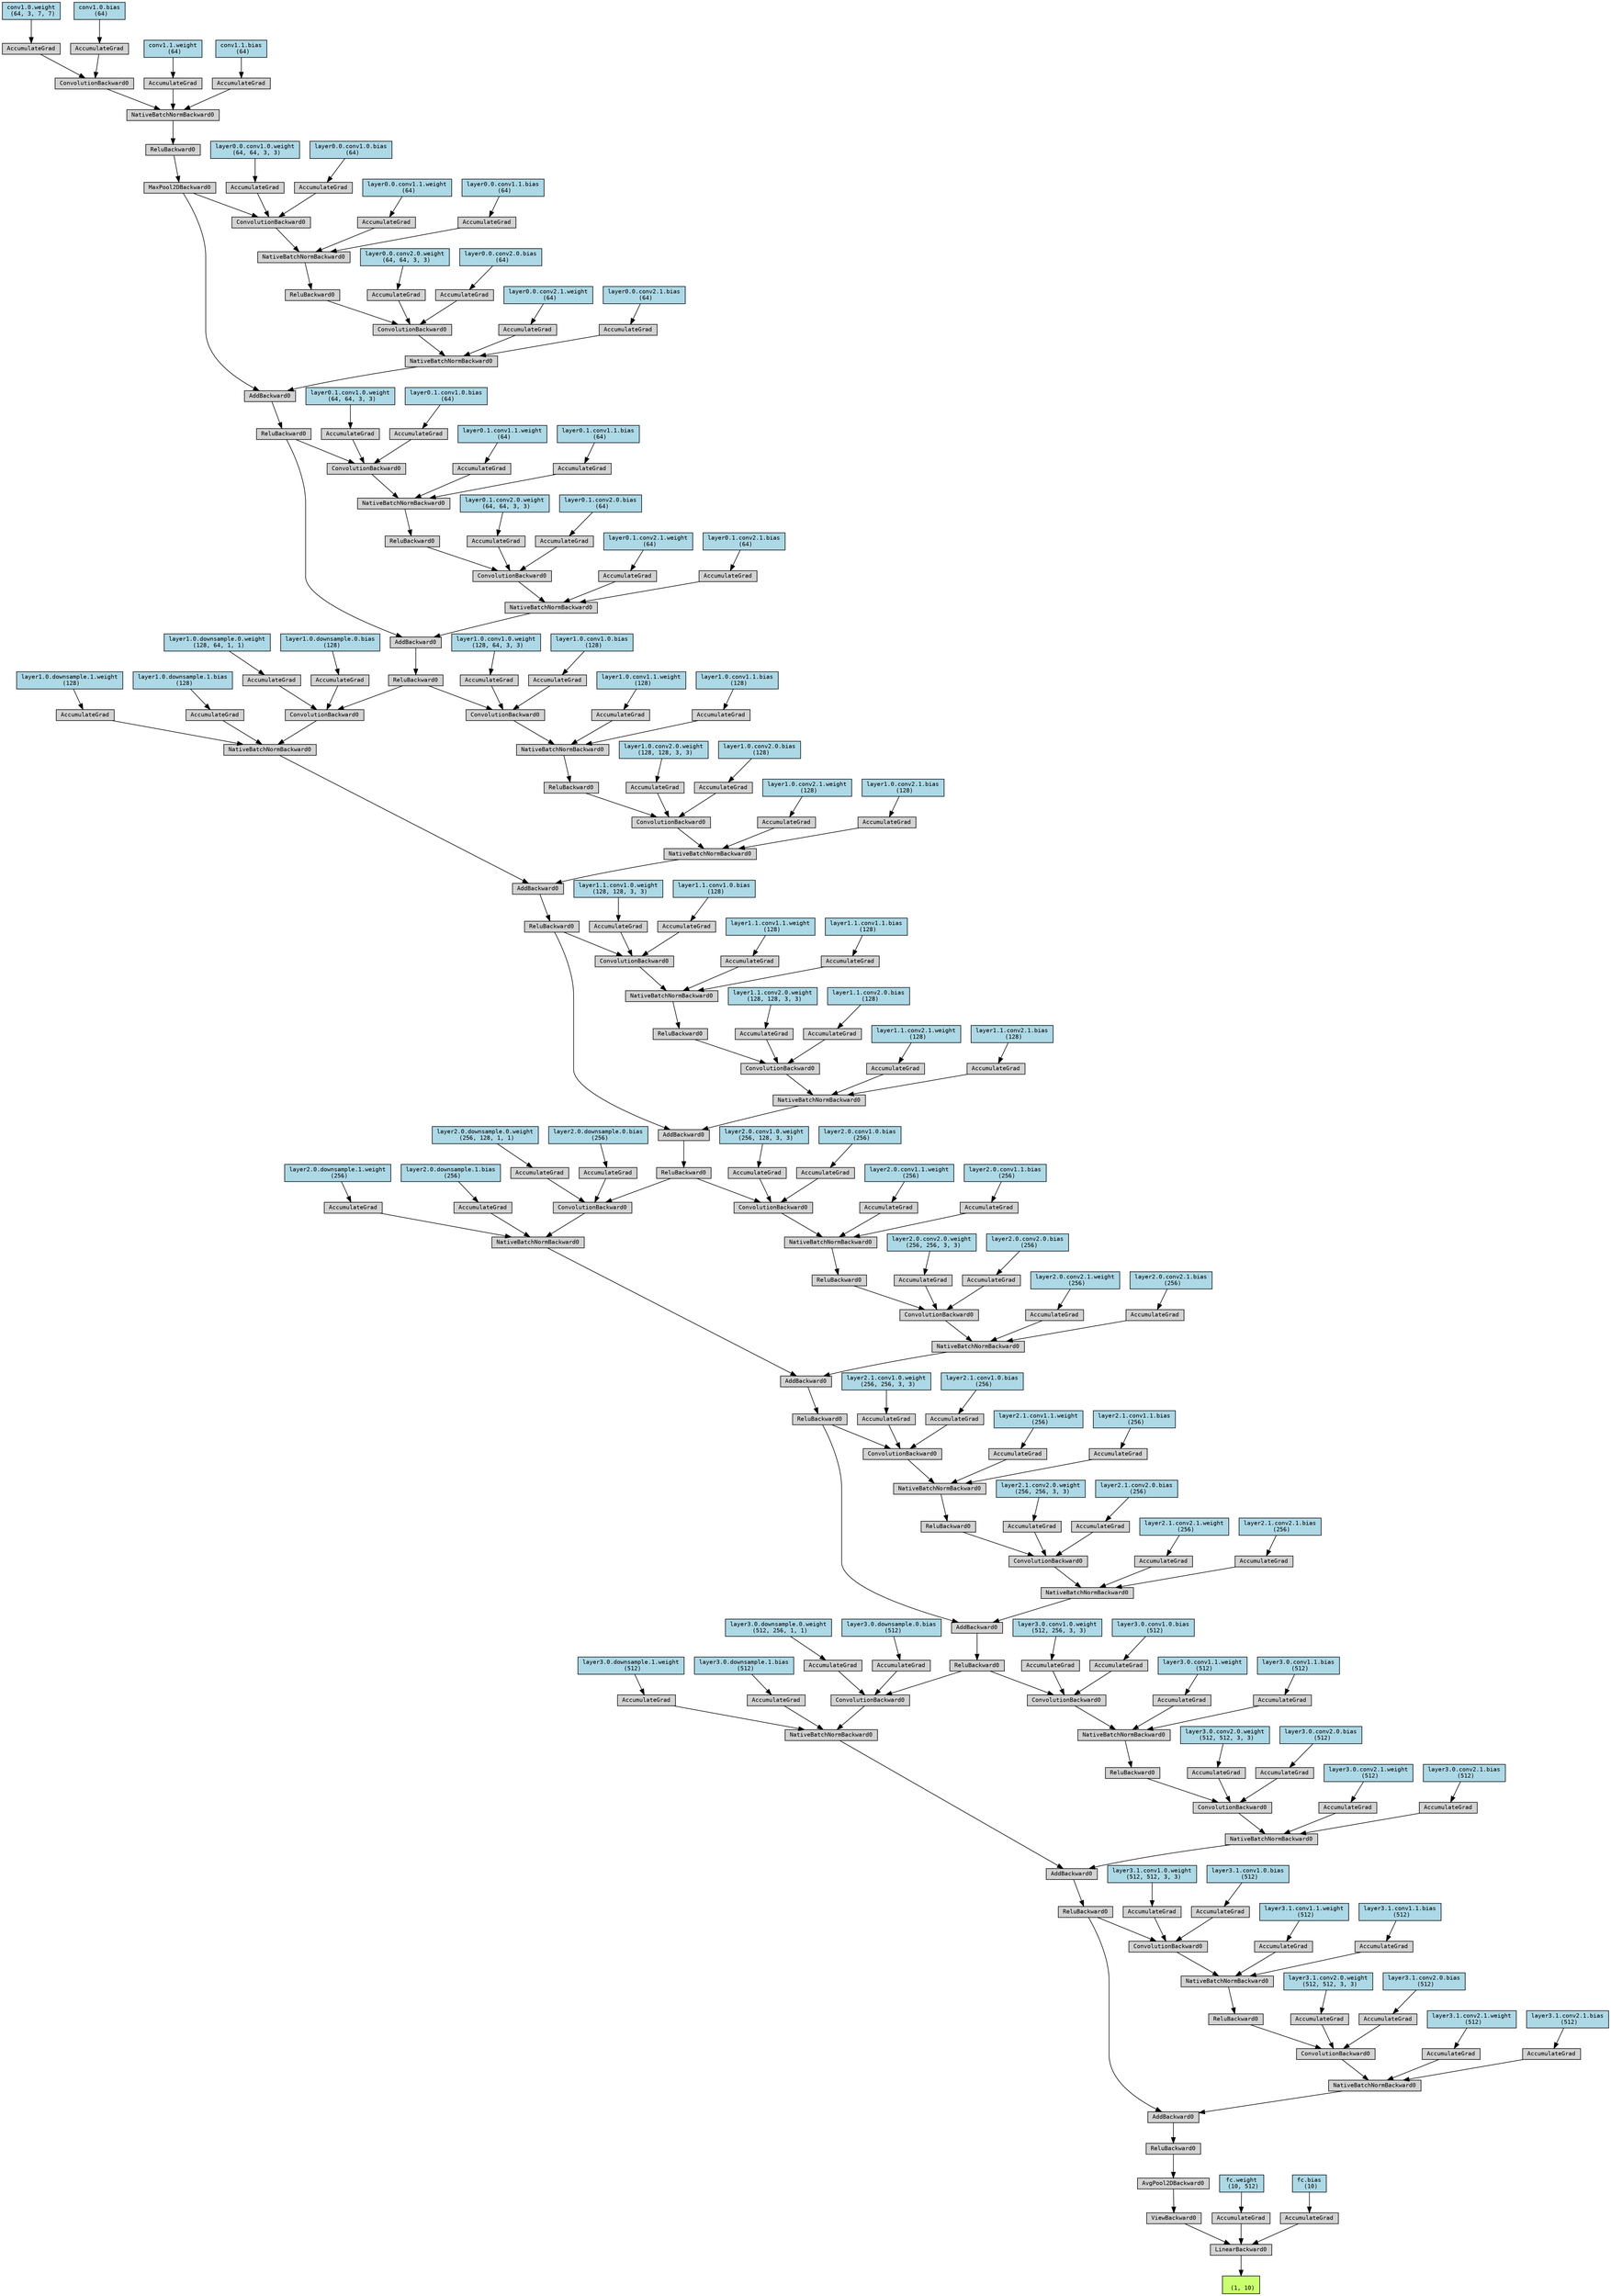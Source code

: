 digraph {
	graph [size="71.25,71.25"]
	node [align=left fontname=monospace fontsize=10 height=0.2 ranksep=0.1 shape=box style=filled]
	7682104736 [label="
 (1, 10)" fillcolor=darkolivegreen1]
	7832815024 [label=LinearBackward0]
	7832815072 -> 7832815024
	7832815072 [label=ViewBackward0]
	7832814064 -> 7832815072
	7832814064 [label=AvgPool2DBackward0]
	7832814496 -> 7832814064
	7832814496 [label=ReluBackward0]
	7832816416 -> 7832814496
	7832816416 [label=AddBackward0]
	7832815264 -> 7832816416
	7832815264 [label=NativeBatchNormBackward0]
	7832813824 -> 7832815264
	7832813824 [label=ConvolutionBackward0]
	7832817616 -> 7832813824
	7832817616 [label=ReluBackward0]
	7832815456 -> 7832817616
	7832815456 [label=NativeBatchNormBackward0]
	7832817760 -> 7832815456
	7832817760 [label=ConvolutionBackward0]
	7832816176 -> 7832817760
	7832816176 [label=ReluBackward0]
	7832820256 -> 7832816176
	7832820256 [label=AddBackward0]
	7832822608 -> 7832820256
	7832822608 [label=NativeBatchNormBackward0]
	7832823088 -> 7832822608
	7832823088 [label=ConvolutionBackward0]
	7832821936 -> 7832823088
	7832821936 [label=ReluBackward0]
	7832821888 -> 7832821936
	7832821888 [label=NativeBatchNormBackward0]
	7832822224 -> 7832821888
	7832822224 [label=ConvolutionBackward0]
	7832822128 -> 7832822224
	7832822128 [label=ReluBackward0]
	7773423168 -> 7832822128
	7773423168 [label=AddBackward0]
	7773436128 -> 7773423168
	7773436128 [label=NativeBatchNormBackward0]
	7773426960 -> 7773436128
	7773426960 [label=ConvolutionBackward0]
	7773428304 -> 7773426960
	7773428304 [label=ReluBackward0]
	7773432336 -> 7773428304
	7773432336 [label=NativeBatchNormBackward0]
	7773430848 -> 7773432336
	7773430848 [label=ConvolutionBackward0]
	7773425328 -> 7773430848
	7773425328 [label=ReluBackward0]
	7773432048 -> 7773425328
	7773432048 [label=AddBackward0]
	7773431664 -> 7773432048
	7773431664 [label=NativeBatchNormBackward0]
	7773435696 -> 7773431664
	7773435696 [label=ConvolutionBackward0]
	7773426768 -> 7773435696
	7773426768 [label=ReluBackward0]
	7773437232 -> 7773426768
	7773437232 [label=NativeBatchNormBackward0]
	7773436080 -> 7773437232
	7773436080 [label=ConvolutionBackward0]
	7773429984 -> 7773436080
	7773429984 [label=ReluBackward0]
	7773432864 -> 7773429984
	7773432864 [label=AddBackward0]
	7773436608 -> 7773432864
	7773436608 [label=NativeBatchNormBackward0]
	7773422592 -> 7773436608
	7773422592 [label=ConvolutionBackward0]
	7773435792 -> 7773422592
	7773435792 [label=ReluBackward0]
	7773435072 -> 7773435792
	7773435072 [label=NativeBatchNormBackward0]
	7773434256 -> 7773435072
	7773434256 [label=ConvolutionBackward0]
	7773433056 -> 7773434256
	7773433056 [label=ReluBackward0]
	7773426192 -> 7773433056
	7773426192 [label=AddBackward0]
	7773427728 -> 7773426192
	7773427728 [label=NativeBatchNormBackward0]
	7773434688 -> 7773427728
	7773434688 [label=ConvolutionBackward0]
	7773429552 -> 7773434688
	7773429552 [label=ReluBackward0]
	7773421920 -> 7773429552
	7773421920 [label=NativeBatchNormBackward0]
	7773432768 -> 7773421920
	7773432768 [label=ConvolutionBackward0]
	7773431376 -> 7773432768
	7773431376 [label=ReluBackward0]
	7773432288 -> 7773431376
	7773432288 [label=AddBackward0]
	7773435216 -> 7773432288
	7773435216 [label=NativeBatchNormBackward0]
	7773424320 -> 7773435216
	7773424320 [label=ConvolutionBackward0]
	7773427200 -> 7773424320
	7773427200 [label=ReluBackward0]
	7773433104 -> 7773427200
	7773433104 [label=NativeBatchNormBackward0]
	7773425856 -> 7773433104
	7773425856 [label=ConvolutionBackward0]
	7773435936 -> 7773425856
	7773435936 [label=ReluBackward0]
	7773430320 -> 7773435936
	7773430320 [label=AddBackward0]
	7773430128 -> 7773430320
	7773430128 [label=NativeBatchNormBackward0]
	7773434352 -> 7773430128
	7773434352 [label=ConvolutionBackward0]
	7773430944 -> 7773434352
	7773430944 [label=ReluBackward0]
	7773422688 -> 7773430944
	7773422688 [label=NativeBatchNormBackward0]
	7773430992 -> 7773422688
	7773430992 [label=ConvolutionBackward0]
	7773433632 -> 7773430992
	7773433632 [label=MaxPool2DBackward0]
	7773427104 -> 7773433632
	7773427104 [label=ReluBackward0]
	7773434112 -> 7773427104
	7773434112 [label=NativeBatchNormBackward0]
	7773423264 -> 7773434112
	7773423264 [label=ConvolutionBackward0]
	7773426240 -> 7773423264
	7739737888 [label="conv1.0.weight
 (64, 3, 7, 7)" fillcolor=lightblue]
	7739737888 -> 7773426240
	7773426240 [label=AccumulateGrad]
	7773422736 -> 7773423264
	7739751088 [label="conv1.0.bias
 (64)" fillcolor=lightblue]
	7739751088 -> 7773422736
	7773422736 [label=AccumulateGrad]
	7773434880 -> 7773434112
	7682111136 [label="conv1.1.weight
 (64)" fillcolor=lightblue]
	7682111136 -> 7773434880
	7773434880 [label=AccumulateGrad]
	7773434832 -> 7773434112
	7682107616 [label="conv1.1.bias
 (64)" fillcolor=lightblue]
	7682107616 -> 7773434832
	7773434832 [label=AccumulateGrad]
	7773429792 -> 7773430992
	7739749008 [label="layer0.0.conv1.0.weight
 (64, 64, 3, 3)" fillcolor=lightblue]
	7739749008 -> 7773429792
	7773429792 [label=AccumulateGrad]
	7773431616 -> 7773430992
	7739748768 [label="layer0.0.conv1.0.bias
 (64)" fillcolor=lightblue]
	7739748768 -> 7773431616
	7773431616 [label=AccumulateGrad]
	7773427824 -> 7773422688
	7739744768 [label="layer0.0.conv1.1.weight
 (64)" fillcolor=lightblue]
	7739744768 -> 7773427824
	7773427824 [label=AccumulateGrad]
	7773422400 -> 7773422688
	7739748848 [label="layer0.0.conv1.1.bias
 (64)" fillcolor=lightblue]
	7739748848 -> 7773422400
	7773422400 [label=AccumulateGrad]
	7773430368 -> 7773434352
	7739749248 [label="layer0.0.conv2.0.weight
 (64, 64, 3, 3)" fillcolor=lightblue]
	7739749248 -> 7773430368
	7773430368 [label=AccumulateGrad]
	7773430896 -> 7773434352
	7739742288 [label="layer0.0.conv2.0.bias
 (64)" fillcolor=lightblue]
	7739742288 -> 7773430896
	7773430896 [label=AccumulateGrad]
	7773422640 -> 7773430128
	7739739808 [label="layer0.0.conv2.1.weight
 (64)" fillcolor=lightblue]
	7739739808 -> 7773422640
	7773422640 [label=AccumulateGrad]
	7773432528 -> 7773430128
	7739746848 [label="layer0.0.conv2.1.bias
 (64)" fillcolor=lightblue]
	7739746848 -> 7773432528
	7773432528 [label=AccumulateGrad]
	7773433632 -> 7773430320
	7773424272 -> 7773425856
	7739739568 [label="layer0.1.conv1.0.weight
 (64, 64, 3, 3)" fillcolor=lightblue]
	7739739568 -> 7773424272
	7773424272 [label=AccumulateGrad]
	7773433536 -> 7773425856
	7739749648 [label="layer0.1.conv1.0.bias
 (64)" fillcolor=lightblue]
	7739749648 -> 7773433536
	7773433536 [label=AccumulateGrad]
	7773433296 -> 7773433104
	7739748528 [label="layer0.1.conv1.1.weight
 (64)" fillcolor=lightblue]
	7739748528 -> 7773433296
	7773433296 [label=AccumulateGrad]
	7773422976 -> 7773433104
	7739748208 [label="layer0.1.conv1.1.bias
 (64)" fillcolor=lightblue]
	7739748208 -> 7773422976
	7773422976 [label=AccumulateGrad]
	7773437040 -> 7773424320
	7739737248 [label="layer0.1.conv2.0.weight
 (64, 64, 3, 3)" fillcolor=lightblue]
	7739737248 -> 7773437040
	7773437040 [label=AccumulateGrad]
	7773422544 -> 7773424320
	7739739008 [label="layer0.1.conv2.0.bias
 (64)" fillcolor=lightblue]
	7739739008 -> 7773422544
	7773422544 [label=AccumulateGrad]
	7773432192 -> 7773435216
	7739737408 [label="layer0.1.conv2.1.weight
 (64)" fillcolor=lightblue]
	7739737408 -> 7773432192
	7773432192 [label=AccumulateGrad]
	7773434640 -> 7773435216
	7739737488 [label="layer0.1.conv2.1.bias
 (64)" fillcolor=lightblue]
	7739737488 -> 7773434640
	7773434640 [label=AccumulateGrad]
	7773435936 -> 7773432288
	7773421824 -> 7773432768
	7739748288 [label="layer1.0.conv1.0.weight
 (128, 64, 3, 3)" fillcolor=lightblue]
	7739748288 -> 7773421824
	7773421824 [label=AccumulateGrad]
	7773432720 -> 7773432768
	7739748128 [label="layer1.0.conv1.0.bias
 (128)" fillcolor=lightblue]
	7739748128 -> 7773432720
	7773432720 [label=AccumulateGrad]
	7773422928 -> 7773421920
	7739740768 [label="layer1.0.conv1.1.weight
 (128)" fillcolor=lightblue]
	7739740768 -> 7773422928
	7773422928 [label=AccumulateGrad]
	7773429888 -> 7773421920
	7739738848 [label="layer1.0.conv1.1.bias
 (128)" fillcolor=lightblue]
	7739738848 -> 7773429888
	7773429888 [label=AccumulateGrad]
	7773424464 -> 7773434688
	7739737168 [label="layer1.0.conv2.0.weight
 (128, 128, 3, 3)" fillcolor=lightblue]
	7739737168 -> 7773424464
	7773424464 [label=AccumulateGrad]
	7773427680 -> 7773434688
	7739741808 [label="layer1.0.conv2.0.bias
 (128)" fillcolor=lightblue]
	7739741808 -> 7773427680
	7773427680 [label=AccumulateGrad]
	7773429648 -> 7773427728
	7739747888 [label="layer1.0.conv2.1.weight
 (128)" fillcolor=lightblue]
	7739747888 -> 7773429648
	7773429648 [label=AccumulateGrad]
	7773437856 -> 7773427728
	7739751408 [label="layer1.0.conv2.1.bias
 (128)" fillcolor=lightblue]
	7739751408 -> 7773437856
	7773437856 [label=AccumulateGrad]
	7773427920 -> 7773426192
	7773427920 [label=NativeBatchNormBackward0]
	7773426096 -> 7773427920
	7773426096 [label=ConvolutionBackward0]
	7773431376 -> 7773426096
	7773434544 -> 7773426096
	7739738608 [label="layer1.0.downsample.0.weight
 (128, 64, 1, 1)" fillcolor=lightblue]
	7739738608 -> 7773434544
	7773434544 [label=AccumulateGrad]
	7773421632 -> 7773426096
	7739737808 [label="layer1.0.downsample.0.bias
 (128)" fillcolor=lightblue]
	7739737808 -> 7773421632
	7773421632 [label=AccumulateGrad]
	7773422448 -> 7773427920
	7739750688 [label="layer1.0.downsample.1.weight
 (128)" fillcolor=lightblue]
	7739750688 -> 7773422448
	7773422448 [label=AccumulateGrad]
	7773432624 -> 7773427920
	7739738368 [label="layer1.0.downsample.1.bias
 (128)" fillcolor=lightblue]
	7739738368 -> 7773432624
	7773432624 [label=AccumulateGrad]
	7773433488 -> 7773434256
	7739738928 [label="layer1.1.conv1.0.weight
 (128, 128, 3, 3)" fillcolor=lightblue]
	7739738928 -> 7773433488
	7773433488 [label=AccumulateGrad]
	7773423360 -> 7773434256
	7739736688 [label="layer1.1.conv1.0.bias
 (128)" fillcolor=lightblue]
	7739736688 -> 7773423360
	7773423360 [label=AccumulateGrad]
	7773430272 -> 7773435072
	7739747568 [label="layer1.1.conv1.1.weight
 (128)" fillcolor=lightblue]
	7739747568 -> 7773430272
	7773430272 [label=AccumulateGrad]
	7773435120 -> 7773435072
	7739741568 [label="layer1.1.conv1.1.bias
 (128)" fillcolor=lightblue]
	7739741568 -> 7773435120
	7773435120 [label=AccumulateGrad]
	7773432384 -> 7773422592
	7927085664 [label="layer1.1.conv2.0.weight
 (128, 128, 3, 3)" fillcolor=lightblue]
	7927085664 -> 7773432384
	7773432384 [label=AccumulateGrad]
	7773434448 -> 7773422592
	7927077664 [label="layer1.1.conv2.0.bias
 (128)" fillcolor=lightblue]
	7927077664 -> 7773434448
	7773434448 [label=AccumulateGrad]
	7773423552 -> 7773436608
	7927073904 [label="layer1.1.conv2.1.weight
 (128)" fillcolor=lightblue]
	7927073904 -> 7773423552
	7773423552 [label=AccumulateGrad]
	7773425424 -> 7773436608
	7927077424 [label="layer1.1.conv2.1.bias
 (128)" fillcolor=lightblue]
	7927077424 -> 7773425424
	7773425424 [label=AccumulateGrad]
	7773433056 -> 7773432864
	7773435648 -> 7773436080
	7927074224 [label="layer2.0.conv1.0.weight
 (256, 128, 3, 3)" fillcolor=lightblue]
	7927074224 -> 7773435648
	7773435648 [label=AccumulateGrad]
	7773434784 -> 7773436080
	7927076864 [label="layer2.0.conv1.0.bias
 (256)" fillcolor=lightblue]
	7927076864 -> 7773434784
	7773434784 [label=AccumulateGrad]
	7773424992 -> 7773437232
	7927084384 [label="layer2.0.conv1.1.weight
 (256)" fillcolor=lightblue]
	7927084384 -> 7773424992
	7773424992 [label=AccumulateGrad]
	7773426816 -> 7773437232
	7927079904 [label="layer2.0.conv1.1.bias
 (256)" fillcolor=lightblue]
	7927079904 -> 7773426816
	7773426816 [label=AccumulateGrad]
	7773424512 -> 7773435696
	7927075984 [label="layer2.0.conv2.0.weight
 (256, 256, 3, 3)" fillcolor=lightblue]
	7927075984 -> 7773424512
	7773424512 [label=AccumulateGrad]
	7773423024 -> 7773435696
	7927082864 [label="layer2.0.conv2.0.bias
 (256)" fillcolor=lightblue]
	7927082864 -> 7773423024
	7773423024 [label=AccumulateGrad]
	7773432576 -> 7773431664
	7927082544 [label="layer2.0.conv2.1.weight
 (256)" fillcolor=lightblue]
	7927082544 -> 7773432576
	7773432576 [label=AccumulateGrad]
	7773434064 -> 7773431664
	7927085344 [label="layer2.0.conv2.1.bias
 (256)" fillcolor=lightblue]
	7927085344 -> 7773434064
	7773434064 [label=AccumulateGrad]
	7773431712 -> 7773432048
	7773431712 [label=NativeBatchNormBackward0]
	7773422496 -> 7773431712
	7773422496 [label=ConvolutionBackward0]
	7773429984 -> 7773422496
	7773425472 -> 7773422496
	7927083504 [label="layer2.0.downsample.0.weight
 (256, 128, 1, 1)" fillcolor=lightblue]
	7927083504 -> 7773425472
	7773425472 [label=AccumulateGrad]
	7773422112 -> 7773422496
	7927086384 [label="layer2.0.downsample.0.bias
 (256)" fillcolor=lightblue]
	7927086384 -> 7773422112
	7773422112 [label=AccumulateGrad]
	7773432240 -> 7773431712
	7927073024 [label="layer2.0.downsample.1.weight
 (256)" fillcolor=lightblue]
	7927073024 -> 7773432240
	7773432240 [label=AccumulateGrad]
	7773424368 -> 7773431712
	7927073104 [label="layer2.0.downsample.1.bias
 (256)" fillcolor=lightblue]
	7927073104 -> 7773424368
	7773424368 [label=AccumulateGrad]
	7773423312 -> 7773430848
	7927083104 [label="layer2.1.conv1.0.weight
 (256, 256, 3, 3)" fillcolor=lightblue]
	7927083104 -> 7773423312
	7773423312 [label=AccumulateGrad]
	7773429840 -> 7773430848
	7927083344 [label="layer2.1.conv1.0.bias
 (256)" fillcolor=lightblue]
	7927083344 -> 7773429840
	7773429840 [label=AccumulateGrad]
	7773435168 -> 7773432336
	7927083264 [label="layer2.1.conv1.1.weight
 (256)" fillcolor=lightblue]
	7927083264 -> 7773435168
	7773435168 [label=AccumulateGrad]
	7773432144 -> 7773432336
	7927086784 [label="layer2.1.conv1.1.bias
 (256)" fillcolor=lightblue]
	7927086784 -> 7773432144
	7773432144 [label=AccumulateGrad]
	7773432672 -> 7773426960
	7927076224 [label="layer2.1.conv2.0.weight
 (256, 256, 3, 3)" fillcolor=lightblue]
	7927076224 -> 7773432672
	7773432672 [label=AccumulateGrad]
	7773425616 -> 7773426960
	7927075904 [label="layer2.1.conv2.0.bias
 (256)" fillcolor=lightblue]
	7927075904 -> 7773425616
	7773425616 [label=AccumulateGrad]
	7773423408 -> 7773436128
	7927079824 [label="layer2.1.conv2.1.weight
 (256)" fillcolor=lightblue]
	7927079824 -> 7773423408
	7773423408 [label=AccumulateGrad]
	7773434496 -> 7773436128
	7927083664 [label="layer2.1.conv2.1.bias
 (256)" fillcolor=lightblue]
	7927083664 -> 7773434496
	7773434496 [label=AccumulateGrad]
	7773425328 -> 7773423168
	7773424080 -> 7832822224
	7927073344 [label="layer3.0.conv1.0.weight
 (512, 256, 3, 3)" fillcolor=lightblue]
	7927073344 -> 7773424080
	7773424080 [label=AccumulateGrad]
	7773434016 -> 7832822224
	7927076304 [label="layer3.0.conv1.0.bias
 (512)" fillcolor=lightblue]
	7927076304 -> 7773434016
	7773434016 [label=AccumulateGrad]
	7832815216 -> 7832821888
	7927086464 [label="layer3.0.conv1.1.weight
 (512)" fillcolor=lightblue]
	7927086464 -> 7832815216
	7832815216 [label=AccumulateGrad]
	7832817712 -> 7832821888
	7927086304 [label="layer3.0.conv1.1.bias
 (512)" fillcolor=lightblue]
	7927086304 -> 7832817712
	7832817712 [label=AccumulateGrad]
	7832823136 -> 7832823088
	7927072944 [label="layer3.0.conv2.0.weight
 (512, 512, 3, 3)" fillcolor=lightblue]
	7927072944 -> 7832823136
	7832823136 [label=AccumulateGrad]
	7832821984 -> 7832823088
	7927072784 [label="layer3.0.conv2.0.bias
 (512)" fillcolor=lightblue]
	7927072784 -> 7832821984
	7832821984 [label=AccumulateGrad]
	7832822080 -> 7832822608
	7927076064 [label="layer3.0.conv2.1.weight
 (512)" fillcolor=lightblue]
	7927076064 -> 7832822080
	7832822080 [label=AccumulateGrad]
	7832822032 -> 7832822608
	7927075104 [label="layer3.0.conv2.1.bias
 (512)" fillcolor=lightblue]
	7927075104 -> 7832822032
	7832822032 [label=AccumulateGrad]
	7832820304 -> 7832820256
	7832820304 [label=NativeBatchNormBackward0]
	7832818912 -> 7832820304
	7832818912 [label=ConvolutionBackward0]
	7832822128 -> 7832818912
	7773436464 -> 7832818912
	7927079504 [label="layer3.0.downsample.0.weight
 (512, 256, 1, 1)" fillcolor=lightblue]
	7927079504 -> 7773436464
	7773436464 [label=AccumulateGrad]
	7773435360 -> 7832818912
	7927071104 [label="layer3.0.downsample.0.bias
 (512)" fillcolor=lightblue]
	7927071104 -> 7773435360
	7773435360 [label=AccumulateGrad]
	7832818096 -> 7832820304
	7927076384 [label="layer3.0.downsample.1.weight
 (512)" fillcolor=lightblue]
	7927076384 -> 7832818096
	7832818096 [label=AccumulateGrad]
	7832823040 -> 7832820304
	7927070944 [label="layer3.0.downsample.1.bias
 (512)" fillcolor=lightblue]
	7927070944 -> 7832823040
	7832823040 [label=AccumulateGrad]
	7832820208 -> 7832817760
	7927076544 [label="layer3.1.conv1.0.weight
 (512, 512, 3, 3)" fillcolor=lightblue]
	7927076544 -> 7832820208
	7832820208 [label=AccumulateGrad]
	7832819008 -> 7832817760
	7927085904 [label="layer3.1.conv1.0.bias
 (512)" fillcolor=lightblue]
	7927085904 -> 7832819008
	7832819008 [label=AccumulateGrad]
	7832814304 -> 7832815456
	7927085744 [label="layer3.1.conv1.1.weight
 (512)" fillcolor=lightblue]
	7927085744 -> 7832814304
	7832814304 [label=AccumulateGrad]
	7832818000 -> 7832815456
	7927084144 [label="layer3.1.conv1.1.bias
 (512)" fillcolor=lightblue]
	7927084144 -> 7832818000
	7832818000 [label=AccumulateGrad]
	7832815552 -> 7832813824
	7927076784 [label="layer3.1.conv2.0.weight
 (512, 512, 3, 3)" fillcolor=lightblue]
	7927076784 -> 7832815552
	7832815552 [label=AccumulateGrad]
	7832815888 -> 7832813824
	7927075664 [label="layer3.1.conv2.0.bias
 (512)" fillcolor=lightblue]
	7927075664 -> 7832815888
	7832815888 [label=AccumulateGrad]
	7832814544 -> 7832815264
	7927075504 [label="layer3.1.conv2.1.weight
 (512)" fillcolor=lightblue]
	7927075504 -> 7832814544
	7832814544 [label=AccumulateGrad]
	7832816224 -> 7832815264
	7927087024 [label="layer3.1.conv2.1.bias
 (512)" fillcolor=lightblue]
	7927087024 -> 7832816224
	7832816224 [label=AccumulateGrad]
	7832816176 -> 7832816416
	7832814016 -> 7832815024
	7927077104 [label="fc.weight
 (10, 512)" fillcolor=lightblue]
	7927077104 -> 7832814016
	7832814016 [label=AccumulateGrad]
	7832813776 -> 7832815024
	7927076944 [label="fc.bias
 (10)" fillcolor=lightblue]
	7927076944 -> 7832813776
	7832813776 [label=AccumulateGrad]
	7832815024 -> 7682104736
}
